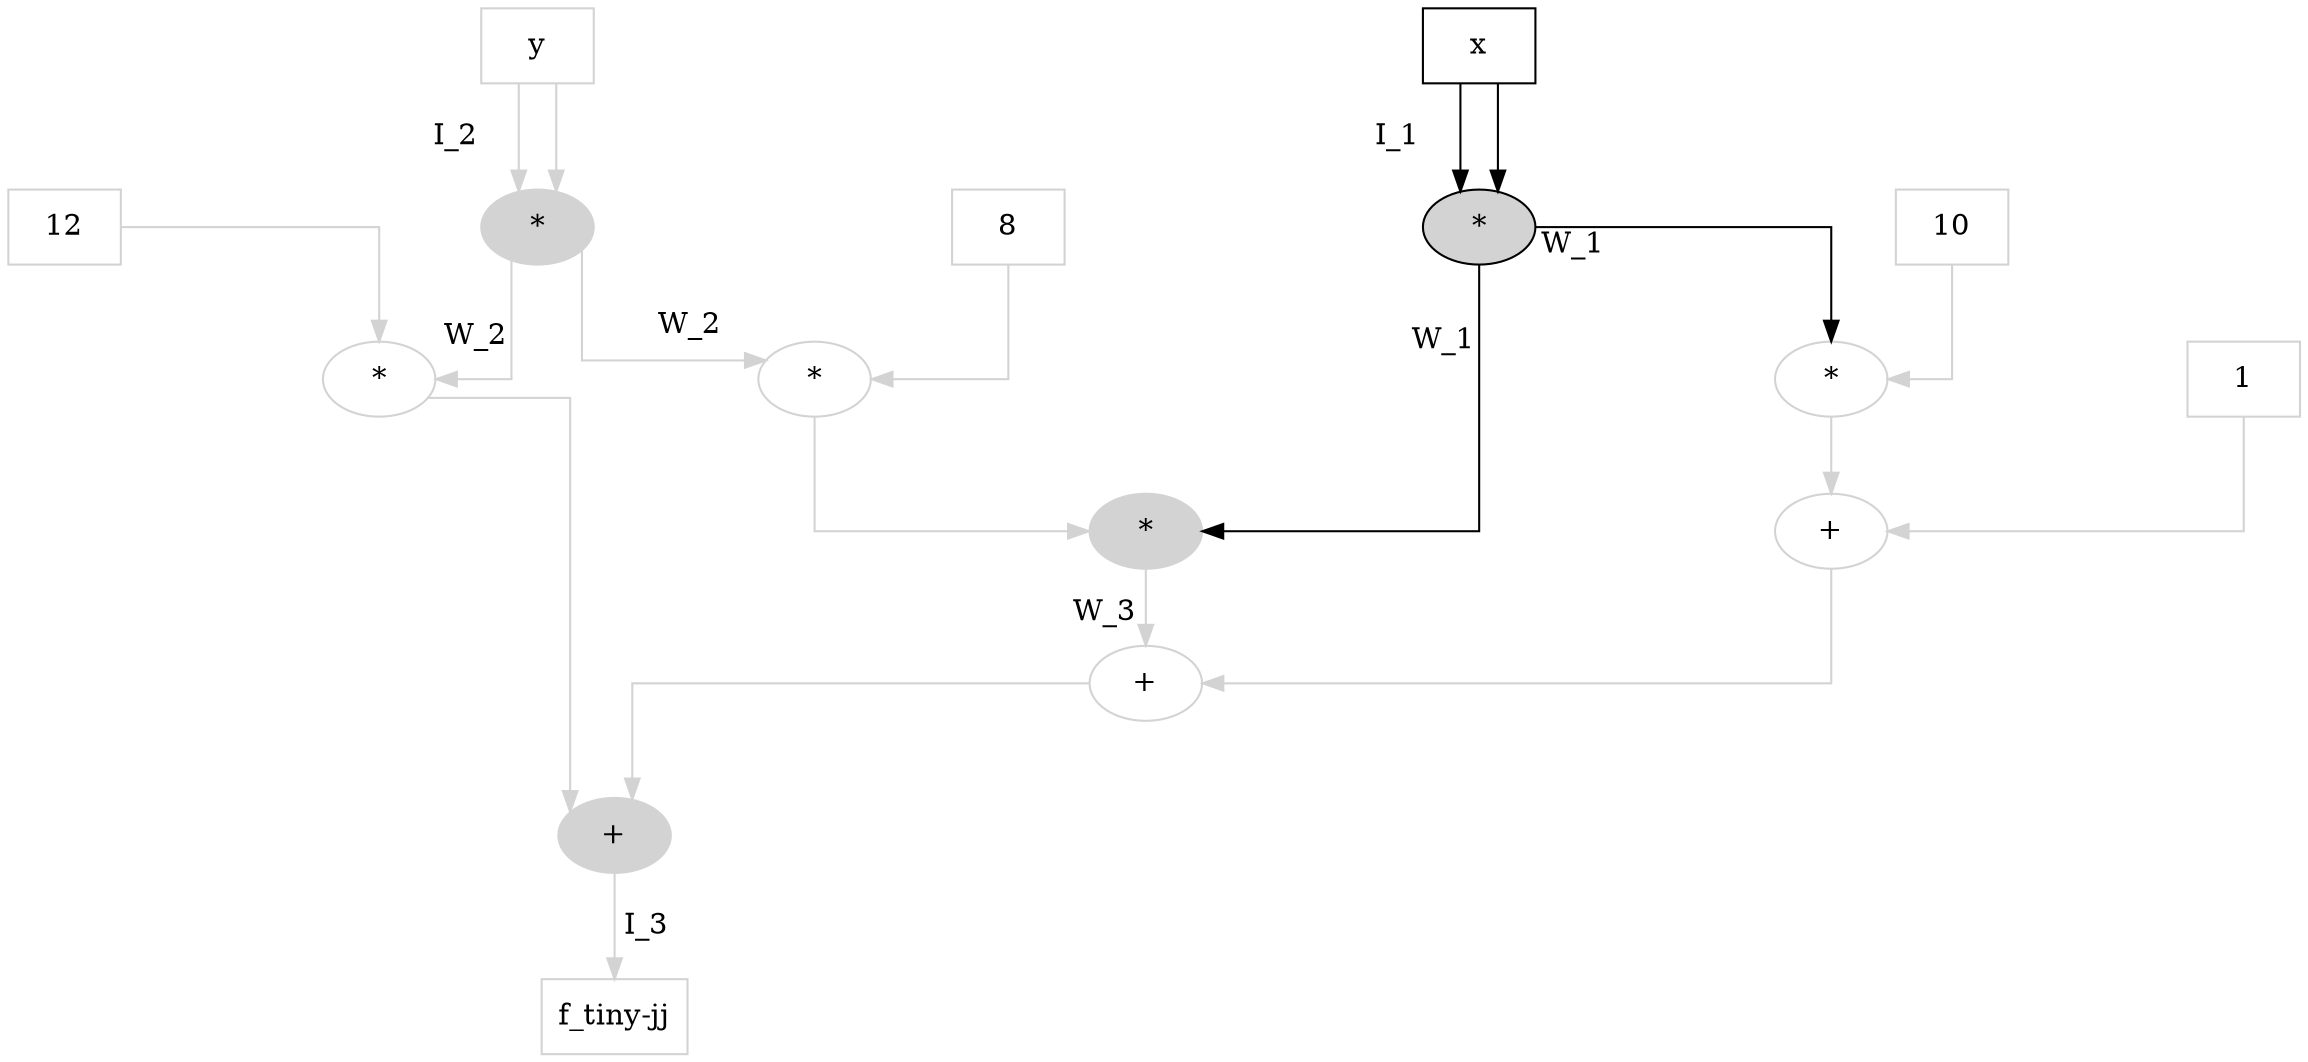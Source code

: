 digraph G2E {
	graph [center=true,
		forcelabels=true,
		nodesep=2.0,
		splines=ortho
	];
	n1	[label=x,
		shape=box];
	n4	[label="*",
		style=filled];
	n1 -> n4	[label=I_1,
		labeldistance=4];
	n1 -> n4;
	n9	[color=lightgray,
		label="*"];
	n4 -> n9	[labeldistance=2,
		taillabel=W_1];
	n13	[color=lightgray,
		label="*",
		style=filled];
	n4 -> n13	[labeldistance=4,
		taillabel=W_1];
	n2	[color=lightgray,
		label=y,
		shape=box];
	n6	[color=lightgray,
		label="*",
		style=filled];
	n2 -> n6	[color=lightgray,
		label=I_2];
	n2 -> n6	[color=lightgray];
	n10	[color=lightgray,
		label="*"];
	n6 -> n10	[color=lightgray,
		headlabel=W_2,
		labeldistance=4];
	n11	[color=lightgray,
		label="*"];
	n6 -> n11	[color=lightgray,
		labeldistance=4,
		taillabel=W_2];
	n3	[color=lightgray,
		label=10,
		shape=box];
	n3 -> n9	[color=lightgray];
	n12	[color=lightgray,
		label="+"];
	n9 -> n12	[color=lightgray];
	n14	[color=lightgray,
		label="+"];
	n13 -> n14	[color=lightgray,
		xlabel="W_3 "];
	n5	[color=lightgray,
		label=8,
		shape=box];
	n5 -> n10	[color=lightgray];
	n10 -> n13	[color=lightgray];
	n15	[color=lightgray,
		label="+",
		style=filled];
	n11 -> n15	[color=lightgray];
	n7	[color=lightgray,
		label=12,
		shape=box];
	n7 -> n11	[color=lightgray];
	n8	[color=lightgray,
		label=1,
		shape=box];
	n8 -> n12	[color=lightgray];
	n12 -> n14	[color=lightgray];
	n16	[color=lightgray,
		label="f_tiny-jj",
		shape=box];
	n15 -> n16	[color=lightgray,
		label=" I_3",
		labeldistance=2];
	n14 -> n15	[color=lightgray];
}
